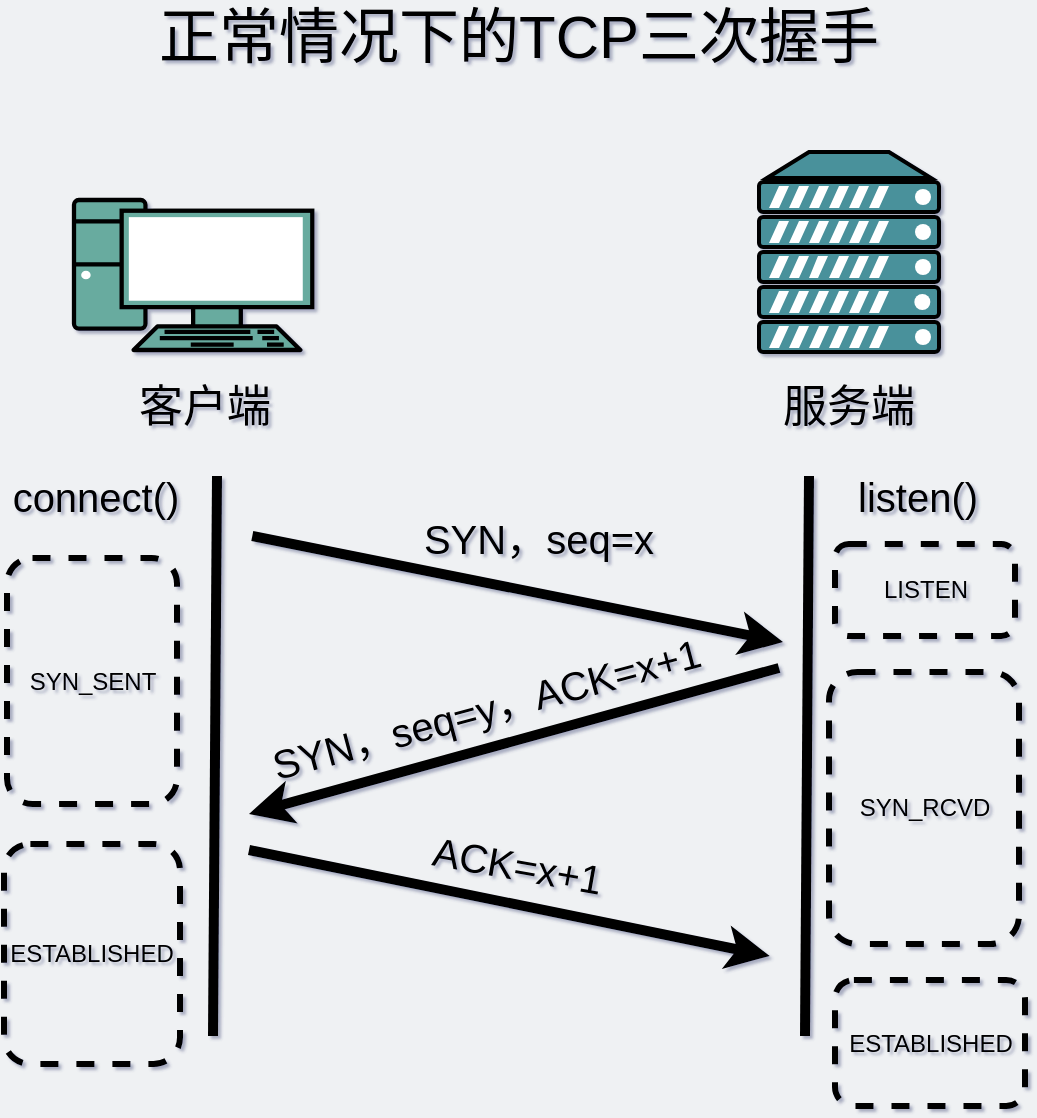 <mxfile version="14.7.7" type="github"><diagram id="3228e29e-7158-1315-38df-8450db1d8a1d" name="Page-1"><mxGraphModel dx="946" dy="280" grid="0" gridSize="10" guides="1" tooltips="1" connect="1" arrows="1" fold="1" page="1" pageScale="1" pageWidth="600" pageHeight="210" background="#EFF1F3" math="0" shadow="1"><root><mxCell id="0"/><mxCell id="1" parent="0"/><mxCell id="_KJd5dzx4qh3lxpyMWcO-2" value="" style="fontColor=#0066CC;verticalAlign=top;verticalLabelPosition=bottom;labelPosition=center;align=center;html=1;outlineConnect=0;gradientColor=none;gradientDirection=north;strokeWidth=2;shape=mxgraph.networks.pc;fillColor=#67AB9F;fontSize=30;" parent="1" vertex="1"><mxGeometry x="80" y="336" width="119.15" height="75" as="geometry"/></mxCell><mxCell id="T-5VQnCJckOgUX1Wp16H-28" value="客户端" style="text;html=1;strokeColor=none;fillColor=none;align=center;verticalAlign=middle;whiteSpace=wrap;rounded=0;fontSize=22;" parent="1" vertex="1"><mxGeometry x="56" y="430" width="179" height="20" as="geometry"/></mxCell><mxCell id="aH1-eks404bDhsACtXEq-2" value="" style="fontColor=#0066CC;verticalAlign=top;verticalLabelPosition=bottom;labelPosition=center;align=center;html=1;outlineConnect=0;gradientColor=none;gradientDirection=north;strokeWidth=2;shape=mxgraph.networks.server;fillColor=#4A919B;" vertex="1" parent="1"><mxGeometry x="422.5" y="312" width="90" height="100" as="geometry"/></mxCell><mxCell id="aH1-eks404bDhsACtXEq-3" value="服务端" style="text;html=1;strokeColor=none;fillColor=none;align=center;verticalAlign=middle;whiteSpace=wrap;rounded=0;fontSize=22;" vertex="1" parent="1"><mxGeometry x="378" y="430" width="179" height="20" as="geometry"/></mxCell><mxCell id="aH1-eks404bDhsACtXEq-4" value="&lt;font style=&quot;font-size: 30px&quot;&gt;正常情况下的TCP三次握手&lt;/font&gt;" style="text;html=1;strokeColor=none;fillColor=none;align=center;verticalAlign=middle;whiteSpace=wrap;rounded=0;" vertex="1" parent="1"><mxGeometry x="105" y="240" width="395" height="28" as="geometry"/></mxCell><mxCell id="aH1-eks404bDhsACtXEq-7" value="" style="endArrow=none;html=1;strokeWidth=5;" edge="1" parent="1"><mxGeometry width="50" height="50" relative="1" as="geometry"><mxPoint x="149.5" y="754" as="sourcePoint"/><mxPoint x="151.5" y="474" as="targetPoint"/></mxGeometry></mxCell><mxCell id="aH1-eks404bDhsACtXEq-9" value="" style="endArrow=none;html=1;strokeWidth=5;" edge="1" parent="1"><mxGeometry width="50" height="50" relative="1" as="geometry"><mxPoint x="445.5" y="754.0" as="sourcePoint"/><mxPoint x="447.5" y="474" as="targetPoint"/></mxGeometry></mxCell><mxCell id="aH1-eks404bDhsACtXEq-10" value="" style="endArrow=classic;html=1;strokeWidth=5;fontSize=20;" edge="1" parent="1"><mxGeometry width="50" height="50" relative="1" as="geometry"><mxPoint x="169.15" y="504" as="sourcePoint"/><mxPoint x="434.5" y="557" as="targetPoint"/></mxGeometry></mxCell><mxCell id="aH1-eks404bDhsACtXEq-11" value="SYN，seq=x" style="text;html=1;strokeColor=none;fillColor=none;align=center;verticalAlign=middle;whiteSpace=wrap;rounded=0;fontSize=20;" vertex="1" parent="1"><mxGeometry x="241.5" y="494" width="141" height="21" as="geometry"/></mxCell><mxCell id="aH1-eks404bDhsACtXEq-12" value="" style="endArrow=none;html=1;strokeWidth=5;startArrow=classic;startFill=1;endFill=0;" edge="1" parent="1"><mxGeometry width="50" height="50" relative="1" as="geometry"><mxPoint x="167.5" y="643" as="sourcePoint"/><mxPoint x="432.5" y="570" as="targetPoint"/></mxGeometry></mxCell><mxCell id="aH1-eks404bDhsACtXEq-13" value="" style="endArrow=classic;html=1;strokeWidth=5;" edge="1" parent="1"><mxGeometry width="50" height="50" relative="1" as="geometry"><mxPoint x="167.5" y="661" as="sourcePoint"/><mxPoint x="427.85" y="714" as="targetPoint"/></mxGeometry></mxCell><mxCell id="aH1-eks404bDhsACtXEq-14" value="connect()" style="text;html=1;strokeColor=none;fillColor=none;align=center;verticalAlign=middle;whiteSpace=wrap;rounded=0;fontSize=20;" vertex="1" parent="1"><mxGeometry x="60.5" y="474" width="60" height="20" as="geometry"/></mxCell><mxCell id="aH1-eks404bDhsACtXEq-15" value="listen()" style="text;html=1;strokeColor=none;fillColor=none;align=center;verticalAlign=middle;whiteSpace=wrap;rounded=0;fontSize=20;" vertex="1" parent="1"><mxGeometry x="471.5" y="474" width="60" height="20" as="geometry"/></mxCell><mxCell id="aH1-eks404bDhsACtXEq-16" value="SYN_SENT" style="rounded=1;whiteSpace=wrap;html=1;strokeColor=#000000;fillColor=none;dashed=1;strokeWidth=3;" vertex="1" parent="1"><mxGeometry x="46.5" y="515" width="85" height="123" as="geometry"/></mxCell><mxCell id="aH1-eks404bDhsACtXEq-17" value="LISTEN" style="rounded=1;whiteSpace=wrap;html=1;strokeColor=#000000;fillColor=none;dashed=1;strokeWidth=3;" vertex="1" parent="1"><mxGeometry x="460.5" y="508" width="90" height="46" as="geometry"/></mxCell><mxCell id="aH1-eks404bDhsACtXEq-18" value="&lt;span&gt;SYN_RCVD&lt;/span&gt;" style="rounded=1;whiteSpace=wrap;html=1;strokeColor=#000000;fillColor=none;dashed=1;strokeWidth=3;" vertex="1" parent="1"><mxGeometry x="457.5" y="572" width="95" height="136" as="geometry"/></mxCell><mxCell id="aH1-eks404bDhsACtXEq-19" value="ESTABLISHED" style="rounded=1;whiteSpace=wrap;html=1;strokeColor=#000000;fillColor=none;dashed=1;strokeWidth=3;" vertex="1" parent="1"><mxGeometry x="460.5" y="726" width="95" height="63" as="geometry"/></mxCell><mxCell id="aH1-eks404bDhsACtXEq-21" value="ESTABLISHED" style="rounded=1;whiteSpace=wrap;html=1;strokeColor=#000000;fillColor=none;dashed=1;strokeWidth=3;" vertex="1" parent="1"><mxGeometry x="45" y="658" width="88" height="110" as="geometry"/></mxCell><mxCell id="aH1-eks404bDhsACtXEq-22" value="SYN，seq=y，ACK=x+1" style="text;html=1;strokeColor=none;fillColor=none;align=center;verticalAlign=middle;whiteSpace=wrap;rounded=0;fontSize=20;rotation=-15;" vertex="1" parent="1"><mxGeometry x="150.5" y="575" width="270" height="29" as="geometry"/></mxCell><mxCell id="aH1-eks404bDhsACtXEq-23" value="ACK=x+1" style="text;html=1;strokeColor=none;fillColor=none;align=center;verticalAlign=middle;whiteSpace=wrap;rounded=0;dashed=1;fontSize=20;rotation=10;" vertex="1" parent="1"><mxGeometry x="235.5" y="658" width="132" height="20" as="geometry"/></mxCell></root></mxGraphModel></diagram></mxfile>